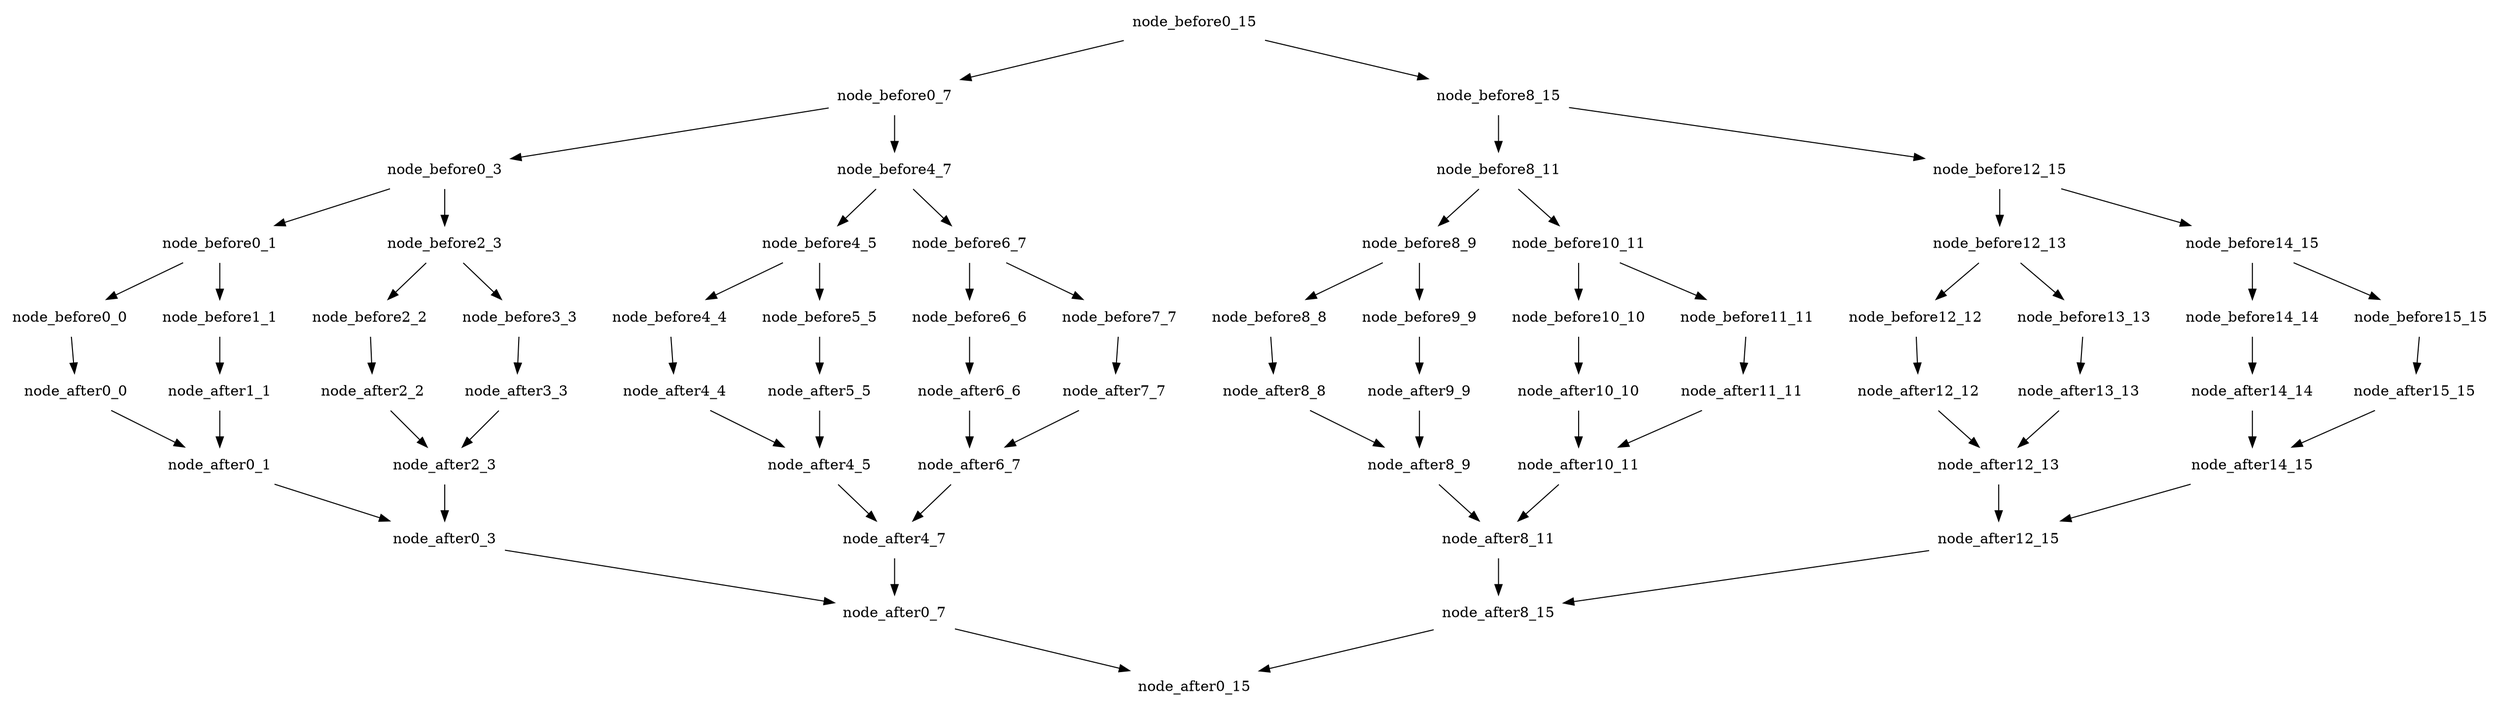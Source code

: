 digraph g
{ 
node [shape=plaintext]
node_before0_15 -> node_before0_7
node_before0_15 -> node_before8_15
node_before0_7 -> node_before0_3
node_before0_7 -> node_before4_7
node_before0_3 -> node_before0_1
node_before0_3 -> node_before2_3
node_before0_1 -> node_before0_0
node_before0_1 -> node_before1_1
node_before0_0 -> node_after0_0
node_before1_1 -> node_after1_1
node_after0_0 -> node_after0_1
node_after1_1 -> node_after0_1
node_before2_3 -> node_before2_2
node_before2_3 -> node_before3_3
node_before2_2 -> node_after2_2
node_before3_3 -> node_after3_3
node_after2_2 -> node_after2_3
node_after3_3 -> node_after2_3
node_after0_1 -> node_after0_3
node_after2_3 -> node_after0_3
node_before4_7 -> node_before4_5
node_before4_7 -> node_before6_7
node_before4_5 -> node_before4_4
node_before4_5 -> node_before5_5
node_before4_4 -> node_after4_4
node_before5_5 -> node_after5_5
node_after4_4 -> node_after4_5
node_after5_5 -> node_after4_5
node_before6_7 -> node_before6_6
node_before6_7 -> node_before7_7
node_before6_6 -> node_after6_6
node_before7_7 -> node_after7_7
node_after6_6 -> node_after6_7
node_after7_7 -> node_after6_7
node_after4_5 -> node_after4_7
node_after6_7 -> node_after4_7
node_after0_3 -> node_after0_7
node_after4_7 -> node_after0_7
node_before8_15 -> node_before8_11
node_before8_15 -> node_before12_15
node_before8_11 -> node_before8_9
node_before8_11 -> node_before10_11
node_before8_9 -> node_before8_8
node_before8_9 -> node_before9_9
node_before8_8 -> node_after8_8
node_before9_9 -> node_after9_9
node_after8_8 -> node_after8_9
node_after9_9 -> node_after8_9
node_before10_11 -> node_before10_10
node_before10_11 -> node_before11_11
node_before10_10 -> node_after10_10
node_before11_11 -> node_after11_11
node_after10_10 -> node_after10_11
node_after11_11 -> node_after10_11
node_after8_9 -> node_after8_11
node_after10_11 -> node_after8_11
node_before12_15 -> node_before12_13
node_before12_15 -> node_before14_15
node_before12_13 -> node_before12_12
node_before12_13 -> node_before13_13
node_before12_12 -> node_after12_12
node_before13_13 -> node_after13_13
node_after12_12 -> node_after12_13
node_after13_13 -> node_after12_13
node_before14_15 -> node_before14_14
node_before14_15 -> node_before15_15
node_before14_14 -> node_after14_14
node_before15_15 -> node_after15_15
node_after14_14 -> node_after14_15
node_after15_15 -> node_after14_15
node_after12_13 -> node_after12_15
node_after14_15 -> node_after12_15
node_after8_11 -> node_after8_15
node_after12_15 -> node_after8_15
node_after0_7 -> node_after0_15
node_after8_15 -> node_after0_15
}
